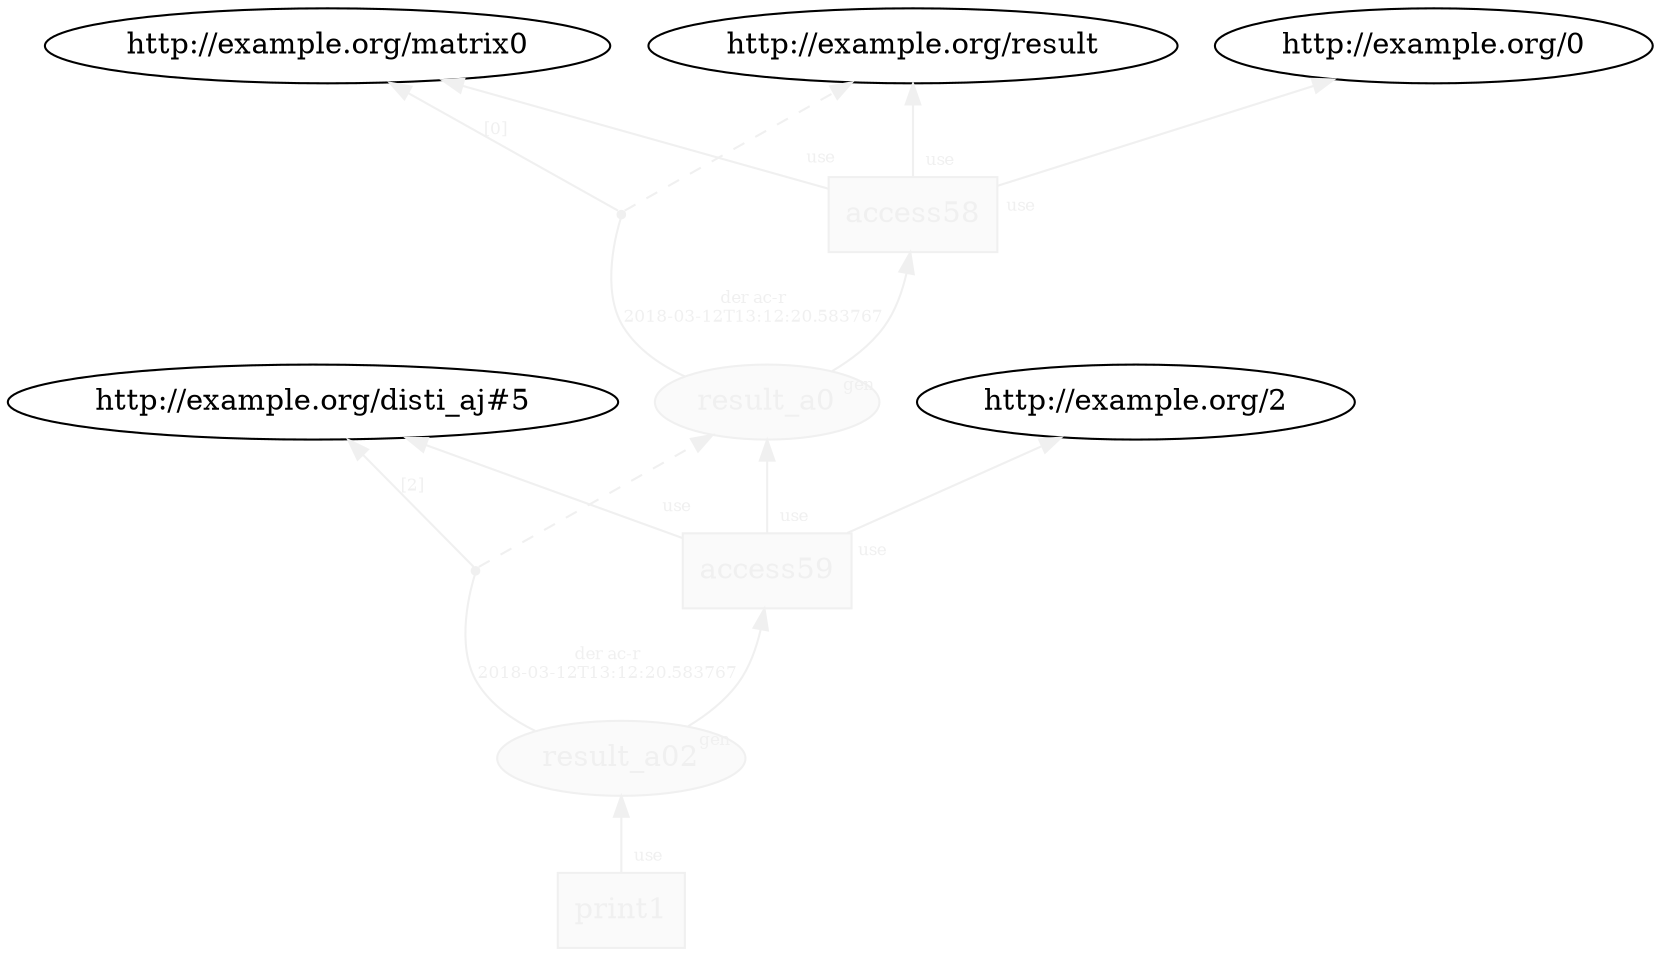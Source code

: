 digraph "PROV" { size="16,12"; rankdir="BT";
"http://example.org/result_a0" [fillcolor="#FAFAFA",color="#F0F0F0",style="filled",fontcolor="#F0F0F0",label="result_a0",URL="http://example.org/result_a0"]
"http://example.org/access58" [fillcolor="#FAFAFA",color="#F0F0F0",shape="polygon",sides="4",style="filled",fontcolor="#F0F0F0",label="access58",URL="http://example.org/access58"]
"bn0" [shape="point",label="",fontcolor="#F0F0F0",color="#F0F0F0"]
"http://example.org/result_a0" -> "bn0" [fontsize="8",distance="1.5",angle="60.0",rotation="20",label="der ac-r
2018-03-12T13:12:20.583767",arrowhead="none",fontcolor="#F0F0F0",color="#F0F0F0"]
"bn0" -> "http://example.org/result" [style="dashed",fontcolor="#F0F0F0",color="#F0F0F0"]
"bn0" -> "http://example.org/matrix0" [fontsize="8",distance="1.5",angle="60.0",rotation="20",label="[0]",fontcolor="#F0F0F0",color="#F0F0F0"]
"http://example.org/access58" -> "http://example.org/result" [labelfontsize="8",labeldistance="1.5",labelangle="60.0",rotation="20",taillabel="use",fontcolor="#F0F0F0",color="#F0F0F0"]
"http://example.org/access58" -> "http://example.org/0" [labelfontsize="8",labeldistance="1.5",labelangle="60.0",rotation="20",taillabel="use",fontcolor="#F0F0F0",color="#F0F0F0"]
"http://example.org/result_a02" [fillcolor="#FAFAFA",color="#F0F0F0",style="filled",fontcolor="#F0F0F0",label="result_a02",URL="http://example.org/result_a02"]
"http://example.org/access59" [fillcolor="#FAFAFA",color="#F0F0F0",shape="polygon",sides="4",style="filled",fontcolor="#F0F0F0",label="access59",URL="http://example.org/access59"]
"bn1" [shape="point",label="",fontcolor="#F0F0F0",color="#F0F0F0"]
"http://example.org/result_a02" -> "bn1" [fontsize="8",distance="1.5",angle="60.0",rotation="20",label="der ac-r
2018-03-12T13:12:20.583767",arrowhead="none",fontcolor="#F0F0F0",color="#F0F0F0"]
"bn1" -> "http://example.org/result_a0" [style="dashed",fontcolor="#F0F0F0",color="#F0F0F0"]
"bn1" -> "http://example.org/disti_aj#5" [fontsize="8",distance="1.5",angle="60.0",rotation="20",label="[2]",fontcolor="#F0F0F0",color="#F0F0F0"]
"http://example.org/access59" -> "http://example.org/result_a0" [labelfontsize="8",labeldistance="1.5",labelangle="60.0",rotation="20",taillabel="use",fontcolor="#F0F0F0",color="#F0F0F0"]
"http://example.org/access59" -> "http://example.org/2" [labelfontsize="8",labeldistance="1.5",labelangle="60.0",rotation="20",taillabel="use",fontcolor="#F0F0F0",color="#F0F0F0"]
"http://example.org/print1" [fillcolor="#FAFAFA",color="#F0F0F0",shape="polygon",sides="4",style="filled",fontcolor="#F0F0F0",label="print1",URL="http://example.org/print1"]
"http://example.org/print1" -> "http://example.org/result_a02" [labelfontsize="8",labeldistance="1.5",labelangle="60.0",rotation="20",taillabel="use",fontcolor="#F0F0F0",color="#F0F0F0"]
"http://example.org/access58" -> "http://example.org/matrix0" [labelfontsize="8",labeldistance="1.5",labelangle="60.0",rotation="20",taillabel="use",fontcolor="#F0F0F0",color="#F0F0F0"]
"http://example.org/access59" -> "http://example.org/disti_aj#5" [labelfontsize="8",labeldistance="1.5",labelangle="60.0",rotation="20",taillabel="use",fontcolor="#F0F0F0",color="#F0F0F0"]
"http://example.org/result_a0" -> "http://example.org/access58" [labelfontsize="8",labeldistance="1.5",labelangle="60.0",rotation="20",taillabel="gen",fontcolor="#F0F0F0",color="#F0F0F0"]
"http://example.org/result_a02" -> "http://example.org/access59" [labelfontsize="8",labeldistance="1.5",labelangle="60.0",rotation="20",taillabel="gen",fontcolor="#F0F0F0",color="#F0F0F0"]
}